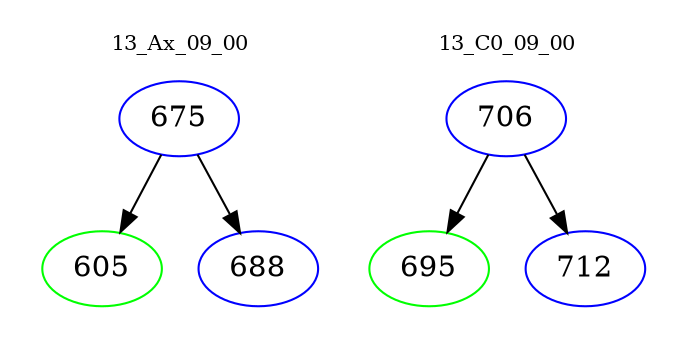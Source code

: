 digraph{
subgraph cluster_0 {
color = white
label = "13_Ax_09_00";
fontsize=10;
T0_675 [label="675", color="blue"]
T0_675 -> T0_605 [color="black"]
T0_605 [label="605", color="green"]
T0_675 -> T0_688 [color="black"]
T0_688 [label="688", color="blue"]
}
subgraph cluster_1 {
color = white
label = "13_C0_09_00";
fontsize=10;
T1_706 [label="706", color="blue"]
T1_706 -> T1_695 [color="black"]
T1_695 [label="695", color="green"]
T1_706 -> T1_712 [color="black"]
T1_712 [label="712", color="blue"]
}
}
